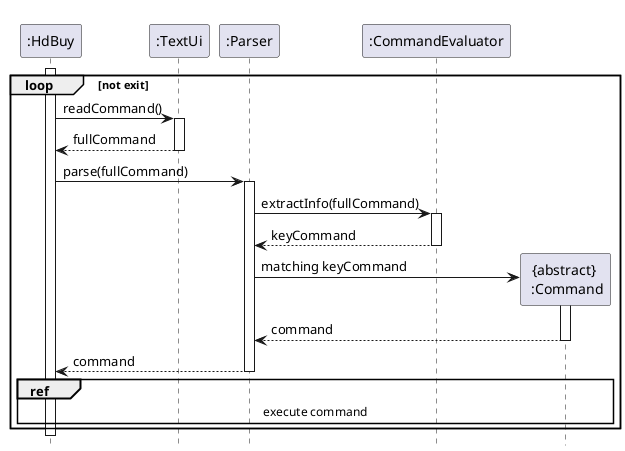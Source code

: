 @startuml
'https://plantuml.com/sequence-diagram

hide footbox

loop not exit
activate ":HdBuy"
":HdBuy" -> ":TextUi": readCommand()
activate ":TextUi"
":HdBuy" <-- ":TextUi": fullCommand
deactivate ":TextUi"
":HdBuy" -> ":Parser": parse(fullCommand)
activate ":Parser"
    ":Parser" -> ":CommandEvaluator": extractInfo(fullCommand)
    activate ":CommandEvaluator"
    ":Parser" <-- ":CommandEvaluator": keyCommand
    deactivate ":CommandEvaluator"
    create "{abstract} \n :Command"
            ":Parser" -> "{abstract} \n :Command": matching keyCommand
            activate "{abstract} \n :Command"
            ":Parser" <-- "{abstract} \n :Command": command
            deactivate
            ":HdBuy" <-- ":Parser": command
            deactivate ":Parser"
            ref over ":HdBuy", "{abstract} \n :Command": execute command
end
deactivate ":HdBuy"
@enduml
